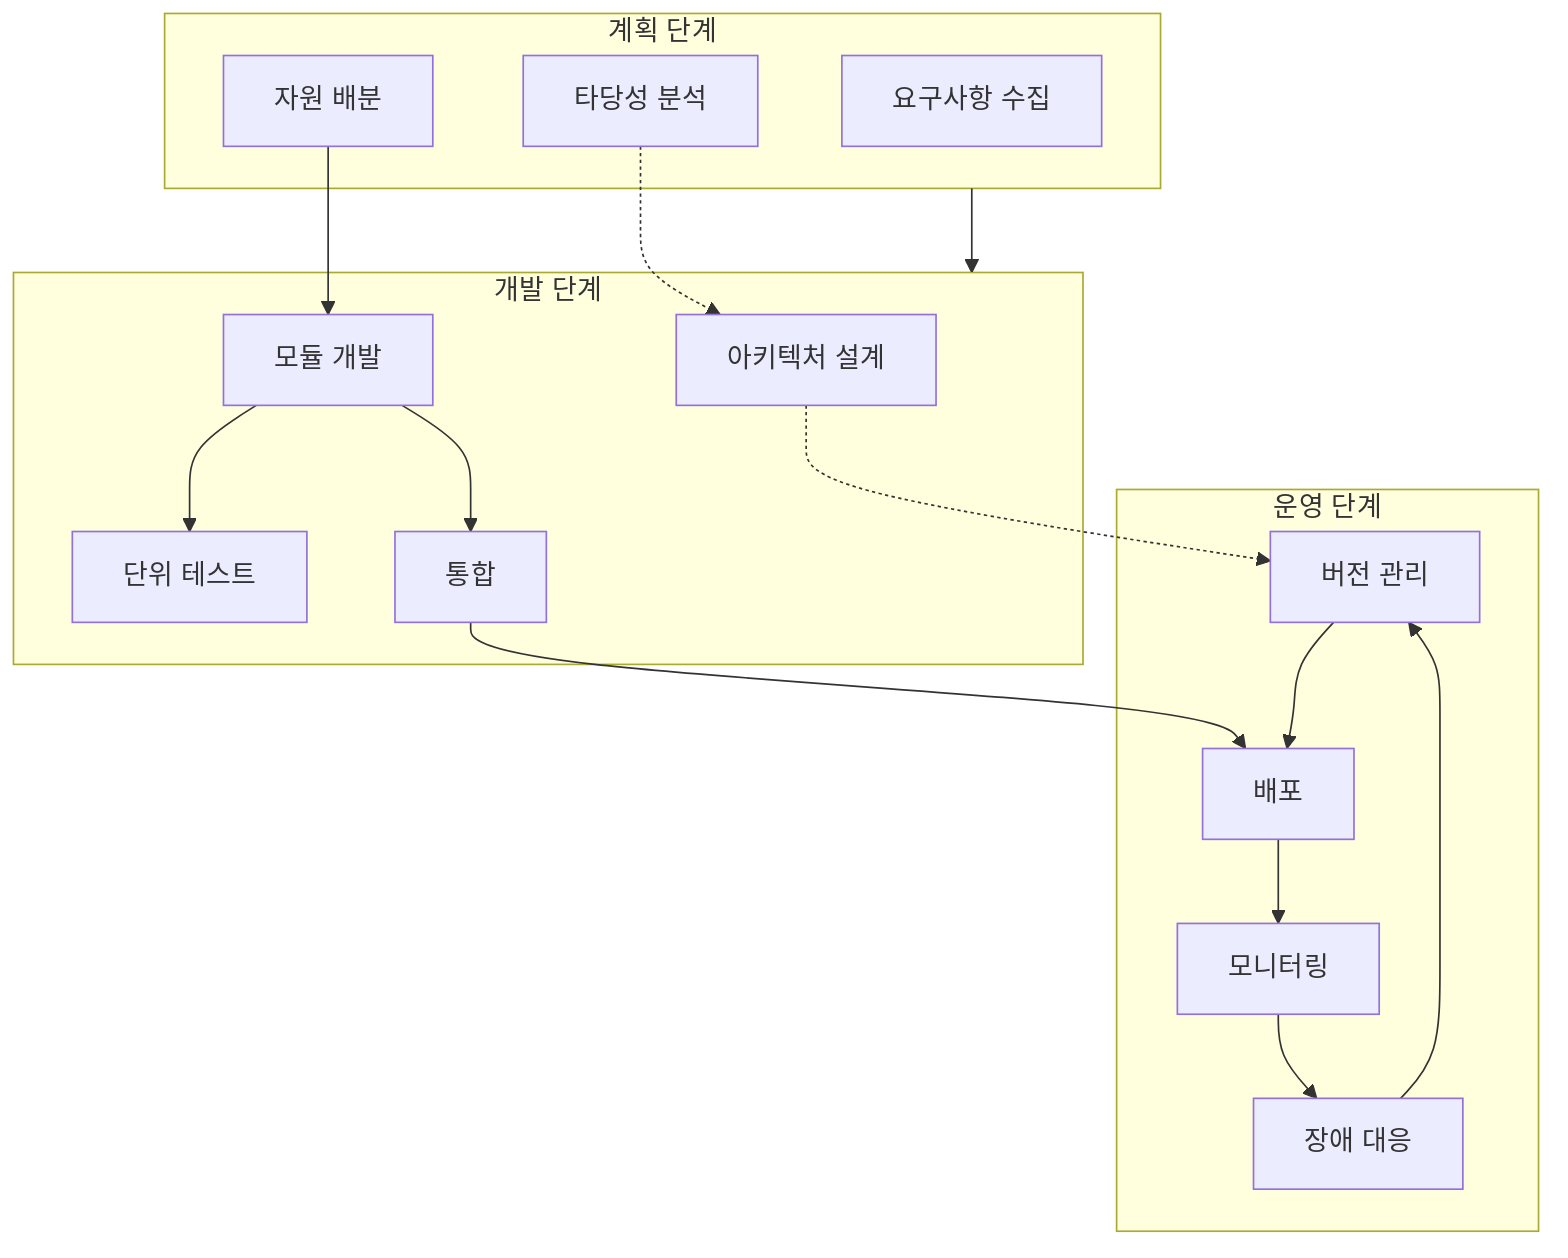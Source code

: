 flowchart TD
    subgraph PLAN["계획 단계"]
        A1["요구사항 수집"]
        A2["타당성 분석"]
        A3["자원 배분"]
    end

    subgraph DEV["개발 단계"]
        B1["아키텍처 설계"]
        B2["모듈 개발"]
        B3["단위 테스트"]
        B4["통합"]
    end

    subgraph OPS["운영 단계"]
        C1["배포"]
        C2["모니터링"]
        C3["장애 대응"]
        C4["버전 관리"]
    end

    PLAN --> DEV
    A3 --> B2
    B2 --> B3 & B4
    B4 --> C1
    C1 --> C2 --> C3 --> C4 --> C1
    B1 -.-> C4
    A2 -.-> B1